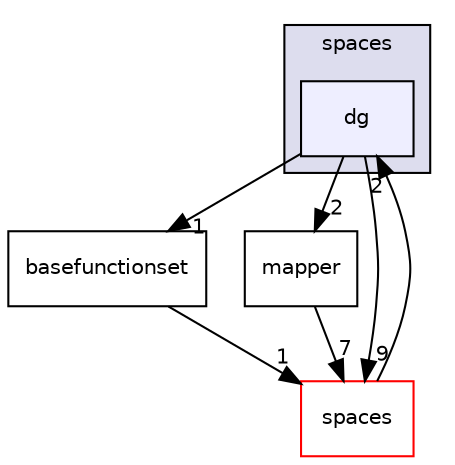 digraph "dg" {
  compound=true
  node [ fontsize="10", fontname="Helvetica"];
  edge [ labelfontsize="10", labelfontname="Helvetica"];
  subgraph clusterdir_fe62bee8d14699a3a5ae3b8e2eff8751 {
    graph [ bgcolor="#ddddee", pencolor="black", label="spaces" fontname="Helvetica", fontsize="10", URL="dir_fe62bee8d14699a3a5ae3b8e2eff8751.html"]
  dir_18ab3b8b5e5182a06219ad0344e1d13c [shape=box, label="dg", style="filled", fillcolor="#eeeeff", pencolor="black", URL="dir_18ab3b8b5e5182a06219ad0344e1d13c.html"];
  }
  dir_5f0ab01e2b616642856e56c9ffae3dfc [shape=box label="basefunctionset" URL="dir_5f0ab01e2b616642856e56c9ffae3dfc.html"];
  dir_dcef68bec4aa1c7b20dce40dd62bad40 [shape=box label="mapper" URL="dir_dcef68bec4aa1c7b20dce40dd62bad40.html"];
  dir_c10f7938b13dcbddf851adbb235e7250 [shape=box label="spaces" fillcolor="white" style="filled" color="red" URL="dir_c10f7938b13dcbddf851adbb235e7250.html"];
  dir_18ab3b8b5e5182a06219ad0344e1d13c->dir_5f0ab01e2b616642856e56c9ffae3dfc [headlabel="1", labeldistance=1.5 headhref="dir_000028_000031.html"];
  dir_18ab3b8b5e5182a06219ad0344e1d13c->dir_dcef68bec4aa1c7b20dce40dd62bad40 [headlabel="2", labeldistance=1.5 headhref="dir_000028_000021.html"];
  dir_18ab3b8b5e5182a06219ad0344e1d13c->dir_c10f7938b13dcbddf851adbb235e7250 [headlabel="9", labeldistance=1.5 headhref="dir_000028_000007.html"];
  dir_5f0ab01e2b616642856e56c9ffae3dfc->dir_c10f7938b13dcbddf851adbb235e7250 [headlabel="1", labeldistance=1.5 headhref="dir_000031_000007.html"];
  dir_dcef68bec4aa1c7b20dce40dd62bad40->dir_c10f7938b13dcbddf851adbb235e7250 [headlabel="7", labeldistance=1.5 headhref="dir_000021_000007.html"];
  dir_c10f7938b13dcbddf851adbb235e7250->dir_18ab3b8b5e5182a06219ad0344e1d13c [headlabel="2", labeldistance=1.5 headhref="dir_000007_000028.html"];
}

